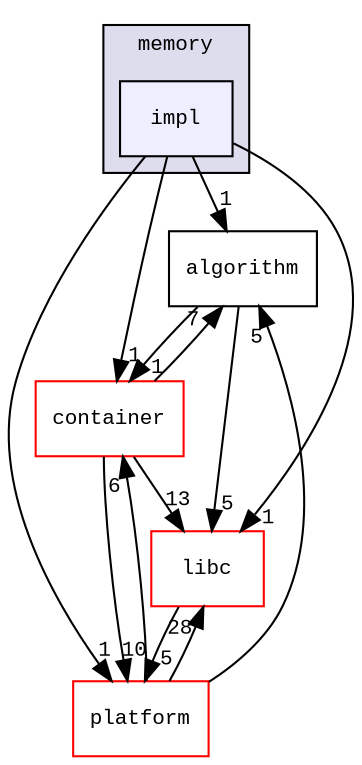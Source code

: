 digraph "src/tbox/memory/impl" {
  compound=true
  node [ fontsize="10", fontname="CourierNew"];
  edge [ labelfontsize="10", labelfontname="CourierNew"];
  subgraph clusterdir_3a63078a59df387997c588a5ecec1861 {
    graph [ bgcolor="#ddddee", pencolor="black", label="memory" fontname="CourierNew", fontsize="10", URL="dir_3a63078a59df387997c588a5ecec1861.html"]
  dir_ea54a37dbff8003aa43c6fe2a1aeca2f [shape=box, label="impl", style="filled", fillcolor="#eeeeff", pencolor="black", URL="dir_ea54a37dbff8003aa43c6fe2a1aeca2f.html"];
  }
  dir_ac11f784b81667e62f917778dae2d743 [shape=box label="algorithm" URL="dir_ac11f784b81667e62f917778dae2d743.html"];
  dir_895e2f62803e10f0845db2d9f139817c [shape=box label="container" fillcolor="white" style="filled" color="red" URL="dir_895e2f62803e10f0845db2d9f139817c.html"];
  dir_3d9333e940592ee9d1dd6e9562262a64 [shape=box label="platform" fillcolor="white" style="filled" color="red" URL="dir_3d9333e940592ee9d1dd6e9562262a64.html"];
  dir_77f7a305e421ad7115258f9647362748 [shape=box label="libc" fillcolor="white" style="filled" color="red" URL="dir_77f7a305e421ad7115258f9647362748.html"];
  dir_ac11f784b81667e62f917778dae2d743->dir_895e2f62803e10f0845db2d9f139817c [headlabel="1", labeldistance=1.5 headhref="dir_000002_000006.html"];
  dir_ac11f784b81667e62f917778dae2d743->dir_77f7a305e421ad7115258f9647362748 [headlabel="5", labeldistance=1.5 headhref="dir_000002_000011.html"];
  dir_ea54a37dbff8003aa43c6fe2a1aeca2f->dir_ac11f784b81667e62f917778dae2d743 [headlabel="1", labeldistance=1.5 headhref="dir_000026_000002.html"];
  dir_ea54a37dbff8003aa43c6fe2a1aeca2f->dir_895e2f62803e10f0845db2d9f139817c [headlabel="1", labeldistance=1.5 headhref="dir_000026_000006.html"];
  dir_ea54a37dbff8003aa43c6fe2a1aeca2f->dir_3d9333e940592ee9d1dd6e9562262a64 [headlabel="1", labeldistance=1.5 headhref="dir_000026_000035.html"];
  dir_ea54a37dbff8003aa43c6fe2a1aeca2f->dir_77f7a305e421ad7115258f9647362748 [headlabel="1", labeldistance=1.5 headhref="dir_000026_000011.html"];
  dir_895e2f62803e10f0845db2d9f139817c->dir_ac11f784b81667e62f917778dae2d743 [headlabel="7", labeldistance=1.5 headhref="dir_000006_000002.html"];
  dir_895e2f62803e10f0845db2d9f139817c->dir_3d9333e940592ee9d1dd6e9562262a64 [headlabel="10", labeldistance=1.5 headhref="dir_000006_000035.html"];
  dir_895e2f62803e10f0845db2d9f139817c->dir_77f7a305e421ad7115258f9647362748 [headlabel="13", labeldistance=1.5 headhref="dir_000006_000011.html"];
  dir_3d9333e940592ee9d1dd6e9562262a64->dir_ac11f784b81667e62f917778dae2d743 [headlabel="5", labeldistance=1.5 headhref="dir_000035_000002.html"];
  dir_3d9333e940592ee9d1dd6e9562262a64->dir_895e2f62803e10f0845db2d9f139817c [headlabel="6", labeldistance=1.5 headhref="dir_000035_000006.html"];
  dir_3d9333e940592ee9d1dd6e9562262a64->dir_77f7a305e421ad7115258f9647362748 [headlabel="28", labeldistance=1.5 headhref="dir_000035_000011.html"];
  dir_77f7a305e421ad7115258f9647362748->dir_3d9333e940592ee9d1dd6e9562262a64 [headlabel="5", labeldistance=1.5 headhref="dir_000011_000035.html"];
}
